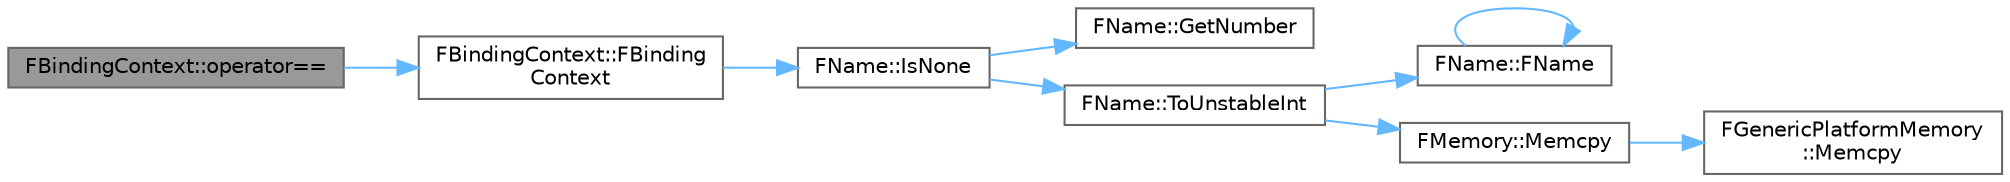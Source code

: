 digraph "FBindingContext::operator=="
{
 // INTERACTIVE_SVG=YES
 // LATEX_PDF_SIZE
  bgcolor="transparent";
  edge [fontname=Helvetica,fontsize=10,labelfontname=Helvetica,labelfontsize=10];
  node [fontname=Helvetica,fontsize=10,shape=box,height=0.2,width=0.4];
  rankdir="LR";
  Node1 [id="Node000001",label="FBindingContext::operator==",height=0.2,width=0.4,color="gray40", fillcolor="grey60", style="filled", fontcolor="black",tooltip=" "];
  Node1 -> Node2 [id="edge1_Node000001_Node000002",color="steelblue1",style="solid",tooltip=" "];
  Node2 [id="Node000002",label="FBindingContext::FBinding\lContext",height=0.2,width=0.4,color="grey40", fillcolor="white", style="filled",URL="$d8/d12/classFBindingContext.html#a0e73b99781691eaf79832e63d110e31a",tooltip="Constructor."];
  Node2 -> Node3 [id="edge2_Node000002_Node000003",color="steelblue1",style="solid",tooltip=" "];
  Node3 [id="Node000003",label="FName::IsNone",height=0.2,width=0.4,color="grey40", fillcolor="white", style="filled",URL="$d0/d53/classFName.html#aa6d8a99b693367db4dbba31eb39648f5",tooltip="True for FName(), FName(NAME_None) and FName(\"None\")"];
  Node3 -> Node4 [id="edge3_Node000003_Node000004",color="steelblue1",style="solid",tooltip=" "];
  Node4 [id="Node000004",label="FName::GetNumber",height=0.2,width=0.4,color="grey40", fillcolor="white", style="filled",URL="$d0/d53/classFName.html#ad9ae67028a6b0eae1eb43a0ab79d1b1e",tooltip=" "];
  Node3 -> Node5 [id="edge4_Node000003_Node000005",color="steelblue1",style="solid",tooltip=" "];
  Node5 [id="Node000005",label="FName::ToUnstableInt",height=0.2,width=0.4,color="grey40", fillcolor="white", style="filled",URL="$d0/d53/classFName.html#ab079e3eae1c95979ed5257d76277b060",tooltip="Returns an integer that compares equal in the same way FNames do, only usable within the current proc..."];
  Node5 -> Node6 [id="edge5_Node000005_Node000006",color="steelblue1",style="solid",tooltip=" "];
  Node6 [id="Node000006",label="FName::FName",height=0.2,width=0.4,color="grey40", fillcolor="white", style="filled",URL="$d0/d53/classFName.html#af79224dd2b82a2d82bd1050684d24179",tooltip="Create an FName with a hardcoded string index."];
  Node6 -> Node6 [id="edge6_Node000006_Node000006",color="steelblue1",style="solid",tooltip=" "];
  Node5 -> Node7 [id="edge7_Node000005_Node000007",color="steelblue1",style="solid",tooltip=" "];
  Node7 [id="Node000007",label="FMemory::Memcpy",height=0.2,width=0.4,color="grey40", fillcolor="white", style="filled",URL="$de/d4a/structFMemory.html#af5c0a2f1987809876d6d72269851e89c",tooltip=" "];
  Node7 -> Node8 [id="edge8_Node000007_Node000008",color="steelblue1",style="solid",tooltip=" "];
  Node8 [id="Node000008",label="FGenericPlatformMemory\l::Memcpy",height=0.2,width=0.4,color="grey40", fillcolor="white", style="filled",URL="$d3/dfd/structFGenericPlatformMemory.html#a13ca9511967a7af8d1c2c3beab1208e2",tooltip=" "];
}
